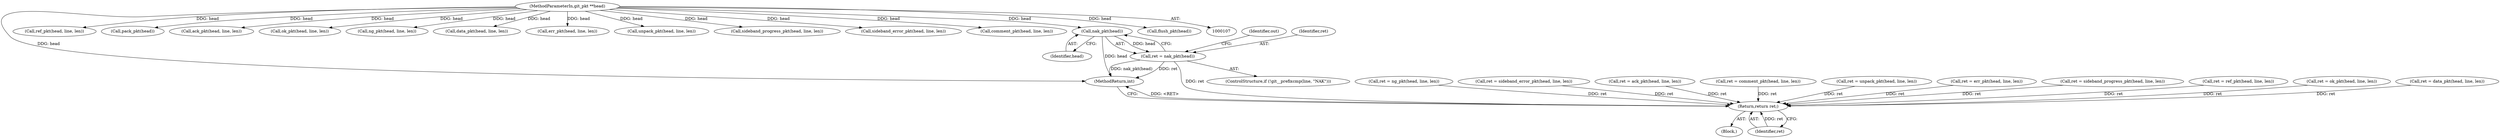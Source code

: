 digraph "0_libgit2_2fdef641fd0dd2828bd948234ae86de75221a11a@pointer" {
"1000261" [label="(Call,nak_pkt(head))"];
"1000108" [label="(MethodParameterIn,git_pkt **head)"];
"1000259" [label="(Call,ret = nak_pkt(head))"];
"1000336" [label="(Return,return ret;)"];
"1000326" [label="(Call,ref_pkt(head, line, len))"];
"1000150" [label="(Call,pack_pkt(head))"];
"1000249" [label="(Call,ack_pkt(head, line, len))"];
"1000295" [label="(Call,ok_pkt(head, line, len))"];
"1000305" [label="(Call,ret = ng_pkt(head, line, len))"];
"1000307" [label="(Call,ng_pkt(head, line, len))"];
"1000235" [label="(Call,ret = sideband_error_pkt(head, line, len))"];
"1000247" [label="(Call,ret = ack_pkt(head, line, len))"];
"1000254" [label="(ControlStructure,if (!git__prefixcmp(line, \"NAK\")))"];
"1000213" [label="(Call,data_pkt(head, line, len))"];
"1000260" [label="(Identifier,ret)"];
"1000271" [label="(Call,err_pkt(head, line, len))"];
"1000319" [label="(Call,unpack_pkt(head, line, len))"];
"1000112" [label="(Block,)"];
"1000281" [label="(Call,ret = comment_pkt(head, line, len))"];
"1000317" [label="(Call,ret = unpack_pkt(head, line, len))"];
"1000225" [label="(Call,sideband_progress_pkt(head, line, len))"];
"1000269" [label="(Call,ret = err_pkt(head, line, len))"];
"1000223" [label="(Call,ret = sideband_progress_pkt(head, line, len))"];
"1000262" [label="(Identifier,head)"];
"1000337" [label="(Identifier,ret)"];
"1000332" [label="(Identifier,out)"];
"1000108" [label="(MethodParameterIn,git_pkt **head)"];
"1000237" [label="(Call,sideband_error_pkt(head, line, len))"];
"1000283" [label="(Call,comment_pkt(head, line, len))"];
"1000336" [label="(Return,return ret;)"];
"1000324" [label="(Call,ret = ref_pkt(head, line, len))"];
"1000293" [label="(Call,ret = ok_pkt(head, line, len))"];
"1000259" [label="(Call,ret = nak_pkt(head))"];
"1000338" [label="(MethodReturn,int)"];
"1000201" [label="(Call,flush_pkt(head))"];
"1000211" [label="(Call,ret = data_pkt(head, line, len))"];
"1000261" [label="(Call,nak_pkt(head))"];
"1000261" -> "1000259"  [label="AST: "];
"1000261" -> "1000262"  [label="CFG: "];
"1000262" -> "1000261"  [label="AST: "];
"1000259" -> "1000261"  [label="CFG: "];
"1000261" -> "1000338"  [label="DDG: head"];
"1000261" -> "1000259"  [label="DDG: head"];
"1000108" -> "1000261"  [label="DDG: head"];
"1000108" -> "1000107"  [label="AST: "];
"1000108" -> "1000338"  [label="DDG: head"];
"1000108" -> "1000150"  [label="DDG: head"];
"1000108" -> "1000201"  [label="DDG: head"];
"1000108" -> "1000213"  [label="DDG: head"];
"1000108" -> "1000225"  [label="DDG: head"];
"1000108" -> "1000237"  [label="DDG: head"];
"1000108" -> "1000249"  [label="DDG: head"];
"1000108" -> "1000271"  [label="DDG: head"];
"1000108" -> "1000283"  [label="DDG: head"];
"1000108" -> "1000295"  [label="DDG: head"];
"1000108" -> "1000307"  [label="DDG: head"];
"1000108" -> "1000319"  [label="DDG: head"];
"1000108" -> "1000326"  [label="DDG: head"];
"1000259" -> "1000254"  [label="AST: "];
"1000260" -> "1000259"  [label="AST: "];
"1000332" -> "1000259"  [label="CFG: "];
"1000259" -> "1000338"  [label="DDG: ret"];
"1000259" -> "1000338"  [label="DDG: nak_pkt(head)"];
"1000259" -> "1000336"  [label="DDG: ret"];
"1000336" -> "1000112"  [label="AST: "];
"1000336" -> "1000337"  [label="CFG: "];
"1000337" -> "1000336"  [label="AST: "];
"1000338" -> "1000336"  [label="CFG: "];
"1000336" -> "1000338"  [label="DDG: <RET>"];
"1000337" -> "1000336"  [label="DDG: ret"];
"1000247" -> "1000336"  [label="DDG: ret"];
"1000281" -> "1000336"  [label="DDG: ret"];
"1000317" -> "1000336"  [label="DDG: ret"];
"1000305" -> "1000336"  [label="DDG: ret"];
"1000211" -> "1000336"  [label="DDG: ret"];
"1000324" -> "1000336"  [label="DDG: ret"];
"1000269" -> "1000336"  [label="DDG: ret"];
"1000223" -> "1000336"  [label="DDG: ret"];
"1000293" -> "1000336"  [label="DDG: ret"];
"1000235" -> "1000336"  [label="DDG: ret"];
}
